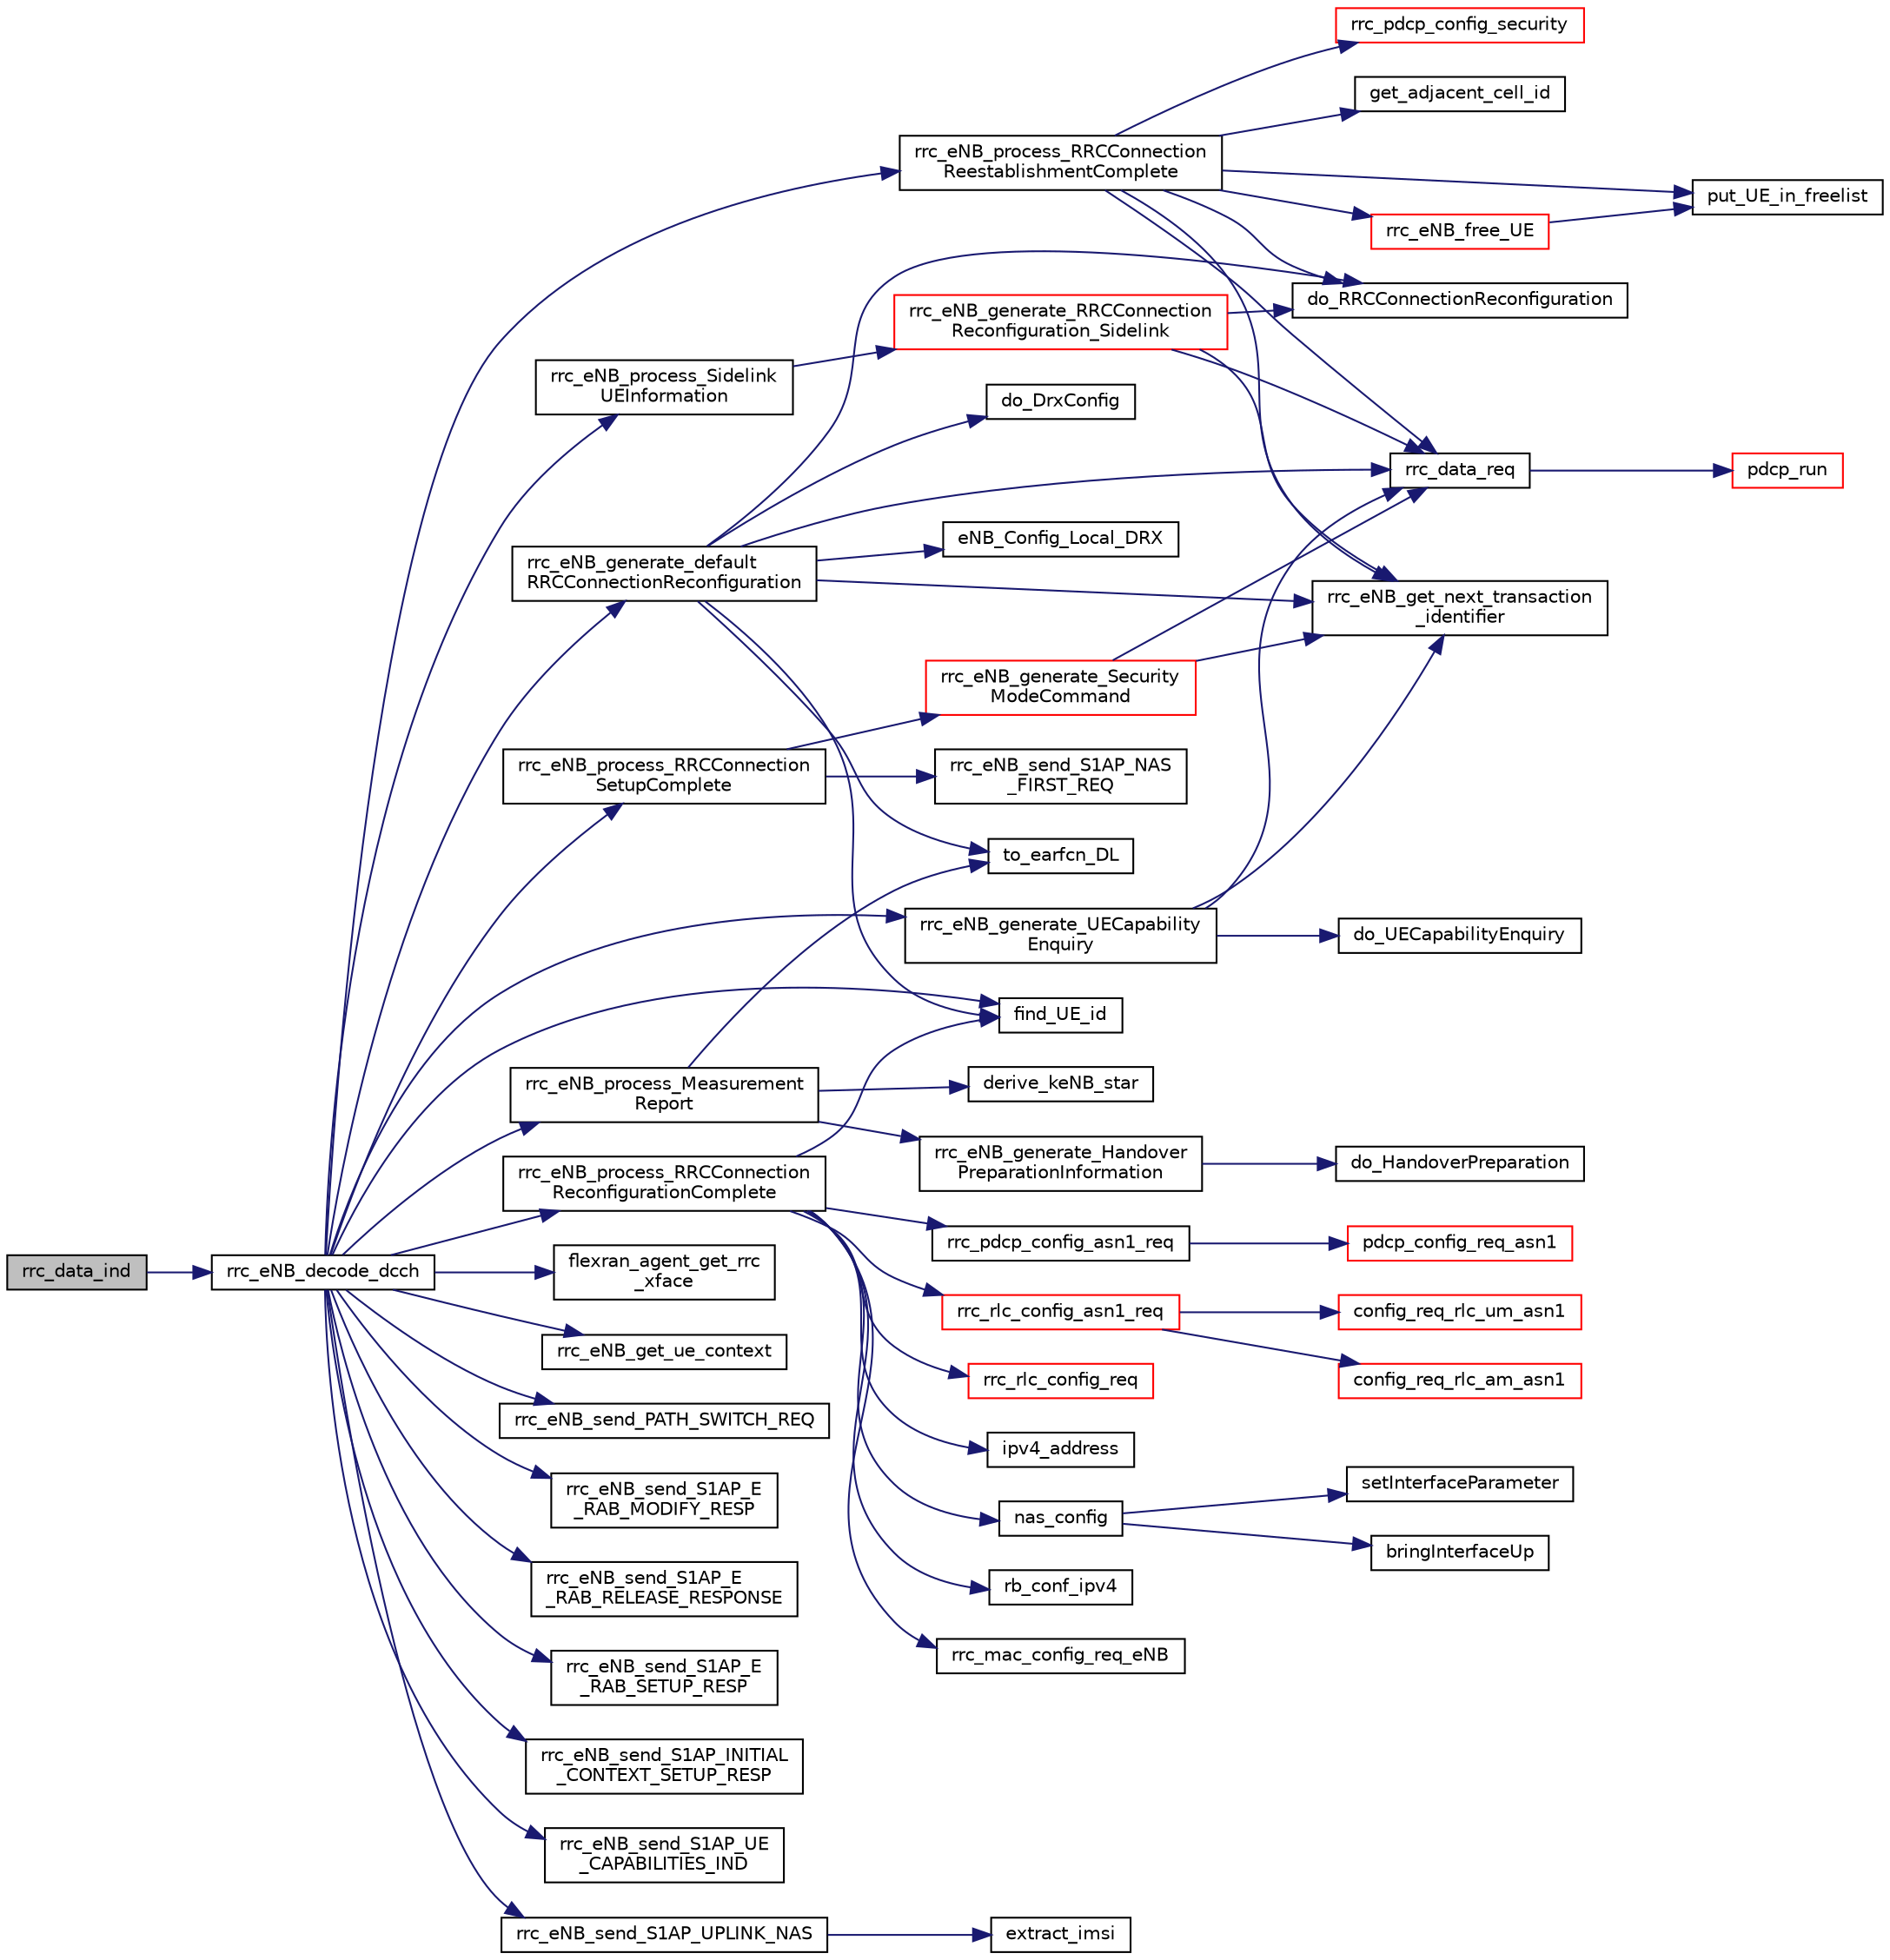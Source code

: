 digraph "rrc_data_ind"
{
 // LATEX_PDF_SIZE
  edge [fontname="Helvetica",fontsize="10",labelfontname="Helvetica",labelfontsize="10"];
  node [fontname="Helvetica",fontsize="10",shape=record];
  rankdir="LR";
  Node1 [label="rrc_data_ind",height=0.2,width=0.4,color="black", fillcolor="grey75", style="filled", fontcolor="black",tooltip=" "];
  Node1 -> Node2 [color="midnightblue",fontsize="10",style="solid",fontname="Helvetica"];
  Node2 [label="rrc_eNB_decode_dcch",height=0.2,width=0.4,color="black", fillcolor="white", style="filled",URL="$group____rrc.html#ga66d13b97ca325066ff5400bef7518059",tooltip="Entry routine to decode a UL-DCCH-Message. Invokes PER decoder and parses message."];
  Node2 -> Node3 [color="midnightblue",fontsize="10",style="solid",fontname="Helvetica"];
  Node3 [label="find_UE_id",height=0.2,width=0.4,color="black", fillcolor="white", style="filled",URL="$group____mac.html#ga35a30760cd6df3d2fcadef04c55d66ea",tooltip=" "];
  Node2 -> Node4 [color="midnightblue",fontsize="10",style="solid",fontname="Helvetica"];
  Node4 [label="flexran_agent_get_rrc\l_xface",height=0.2,width=0.4,color="black", fillcolor="white", style="filled",URL="$flexran__agent__rrc_8c.html#a81a4b61b62cbd82933fc5e20aed9bd08",tooltip=" "];
  Node2 -> Node5 [color="midnightblue",fontsize="10",style="solid",fontname="Helvetica"];
  Node5 [label="rrc_eNB_generate_default\lRRCConnectionReconfiguration",height=0.2,width=0.4,color="black", fillcolor="white", style="filled",URL="$group____rrc.html#ga67946553723a490fbe78c54ca17464f7",tooltip=" "];
  Node5 -> Node6 [color="midnightblue",fontsize="10",style="solid",fontname="Helvetica"];
  Node6 [label="do_DrxConfig",height=0.2,width=0.4,color="black", fillcolor="white", style="filled",URL="$asn1__msg_8c.html#aa43fb7297078f973e9dfd9d81de7b1e3",tooltip="Generate configuration structure for DRX_Config."];
  Node5 -> Node7 [color="midnightblue",fontsize="10",style="solid",fontname="Helvetica"];
  Node7 [label="do_RRCConnectionReconfiguration",height=0.2,width=0.4,color="black", fillcolor="white", style="filled",URL="$asn1__msg_8c.html#a8dca67993c8c23b1af1ee950213067b6",tooltip="Generate an RRCConnectionReconfiguration DL-DCCH-Message (eNB). This routine configures SRBToAddMod (..."];
  Node5 -> Node8 [color="midnightblue",fontsize="10",style="solid",fontname="Helvetica"];
  Node8 [label="eNB_Config_Local_DRX",height=0.2,width=0.4,color="black", fillcolor="white", style="filled",URL="$group____mac.html#ga443c985dd81a6753c871299e77d1474c",tooltip=" "];
  Node5 -> Node3 [color="midnightblue",fontsize="10",style="solid",fontname="Helvetica"];
  Node5 -> Node9 [color="midnightblue",fontsize="10",style="solid",fontname="Helvetica"];
  Node9 [label="rrc_data_req",height=0.2,width=0.4,color="black", fillcolor="white", style="filled",URL="$group____rrc.html#ga7a82225ee9edf7f022fcb9da999b3bf0",tooltip=" "];
  Node9 -> Node10 [color="midnightblue",fontsize="10",style="solid",fontname="Helvetica"];
  Node10 [label="pdcp_run",height=0.2,width=0.4,color="red", fillcolor="white", style="filled",URL="$group____pdcp.html#gaaf877f8fcf559b90eadcbcc2460ba0ef",tooltip="Runs PDCP entity to let it handle incoming/outgoing SDUs."];
  Node5 -> Node25 [color="midnightblue",fontsize="10",style="solid",fontname="Helvetica"];
  Node25 [label="rrc_eNB_get_next_transaction\l_identifier",height=0.2,width=0.4,color="black", fillcolor="white", style="filled",URL="$group____rrc.html#ga11196274fe93b427294f44875f4018f9",tooltip="Function to get the next transaction identifier."];
  Node5 -> Node26 [color="midnightblue",fontsize="10",style="solid",fontname="Helvetica"];
  Node26 [label="to_earfcn_DL",height=0.2,width=0.4,color="black", fillcolor="white", style="filled",URL="$rrc__eNB_8c.html#ac9220a0d6d7da8f2ee70f93aa42a5277",tooltip=" "];
  Node2 -> Node27 [color="midnightblue",fontsize="10",style="solid",fontname="Helvetica"];
  Node27 [label="rrc_eNB_generate_UECapability\lEnquiry",height=0.2,width=0.4,color="black", fillcolor="white", style="filled",URL="$group____rrc.html#ga9ad7a4d58b2015b8c134931c6b985477",tooltip=" "];
  Node27 -> Node28 [color="midnightblue",fontsize="10",style="solid",fontname="Helvetica"];
  Node28 [label="do_UECapabilityEnquiry",height=0.2,width=0.4,color="black", fillcolor="white", style="filled",URL="$asn1__msg_8c.html#aa49d6fc45b23706fea486a7c442f4d1e",tooltip=" "];
  Node27 -> Node9 [color="midnightblue",fontsize="10",style="solid",fontname="Helvetica"];
  Node27 -> Node25 [color="midnightblue",fontsize="10",style="solid",fontname="Helvetica"];
  Node2 -> Node29 [color="midnightblue",fontsize="10",style="solid",fontname="Helvetica"];
  Node29 [label="rrc_eNB_get_ue_context",height=0.2,width=0.4,color="black", fillcolor="white", style="filled",URL="$rrc__eNB__UE__context_8c.html#a746860031d13c8ab30390dc0e7685e9f",tooltip=" "];
  Node2 -> Node30 [color="midnightblue",fontsize="10",style="solid",fontname="Helvetica"];
  Node30 [label="rrc_eNB_process_Measurement\lReport",height=0.2,width=0.4,color="black", fillcolor="white", style="filled",URL="$group____rrc.html#gade1187547bca8bfe612fb725570ca3fe",tooltip=" "];
  Node30 -> Node31 [color="midnightblue",fontsize="10",style="solid",fontname="Helvetica"];
  Node31 [label="derive_keNB_star",height=0.2,width=0.4,color="black", fillcolor="white", style="filled",URL="$rrc__eNB_8c.html#aec1af281b22c2e3362f160e54ed55f9b",tooltip=" "];
  Node30 -> Node32 [color="midnightblue",fontsize="10",style="solid",fontname="Helvetica"];
  Node32 [label="rrc_eNB_generate_Handover\lPreparationInformation",height=0.2,width=0.4,color="black", fillcolor="white", style="filled",URL="$group____rrc.html#ga7ffb976969c1661e8915f9ff3d252bda",tooltip=" "];
  Node32 -> Node33 [color="midnightblue",fontsize="10",style="solid",fontname="Helvetica"];
  Node33 [label="do_HandoverPreparation",height=0.2,width=0.4,color="black", fillcolor="white", style="filled",URL="$asn1__msg_8c.html#aaf5bb5f4557aaa6f76dd167241b513c4",tooltip=" "];
  Node30 -> Node26 [color="midnightblue",fontsize="10",style="solid",fontname="Helvetica"];
  Node2 -> Node34 [color="midnightblue",fontsize="10",style="solid",fontname="Helvetica"];
  Node34 [label="rrc_eNB_process_RRCConnection\lReconfigurationComplete",height=0.2,width=0.4,color="black", fillcolor="white", style="filled",URL="$group____rrc.html#gacdd3ba288d9ebe21dd993a6536c62e87",tooltip="Process the RRCConnectionReconfigurationComplete based on information coming from UE."];
  Node34 -> Node3 [color="midnightblue",fontsize="10",style="solid",fontname="Helvetica"];
  Node34 -> Node35 [color="midnightblue",fontsize="10",style="solid",fontname="Helvetica"];
  Node35 [label="ipv4_address",height=0.2,width=0.4,color="black", fillcolor="white", style="filled",URL="$nas__config_8h.html#ab3395d5cf9f94c424d4a8a340fe30187",tooltip=" "];
  Node34 -> Node36 [color="midnightblue",fontsize="10",style="solid",fontname="Helvetica"];
  Node36 [label="nas_config",height=0.2,width=0.4,color="black", fillcolor="white", style="filled",URL="$nas__config_8c.html#a207b32fb79c4d143d370055cd440f200",tooltip=" "];
  Node36 -> Node37 [color="midnightblue",fontsize="10",style="solid",fontname="Helvetica"];
  Node37 [label="bringInterfaceUp",height=0.2,width=0.4,color="black", fillcolor="white", style="filled",URL="$nas__config_8c.html#a6617f68f80470eca149d875b10175145",tooltip=" "];
  Node36 -> Node38 [color="midnightblue",fontsize="10",style="solid",fontname="Helvetica"];
  Node38 [label="setInterfaceParameter",height=0.2,width=0.4,color="black", fillcolor="white", style="filled",URL="$nas__config_8c.html#aa4fc84d1d882eec687c51ce2ccd49064",tooltip="This function sets an genneric interface parameter (SIOCSIFADDR, SIOCSIFNETMASK, SIOCSIFBRDADDR,..."];
  Node34 -> Node39 [color="midnightblue",fontsize="10",style="solid",fontname="Helvetica"];
  Node39 [label="rb_conf_ipv4",height=0.2,width=0.4,color="black", fillcolor="white", style="filled",URL="$nas__config_8h.html#a01d9c9d2f030abf1914f0c617a3e7203",tooltip=" "];
  Node34 -> Node40 [color="midnightblue",fontsize="10",style="solid",fontname="Helvetica"];
  Node40 [label="rrc_mac_config_req_eNB",height=0.2,width=0.4,color="black", fillcolor="white", style="filled",URL="$group____mac.html#ga5055ec5da054819bc0c7556b3d687f9d",tooltip="RRC eNB Configuration primitive for PHY/MAC. Allows configuration of PHY/MAC resources based on Syste..."];
  Node34 -> Node41 [color="midnightblue",fontsize="10",style="solid",fontname="Helvetica"];
  Node41 [label="rrc_pdcp_config_asn1_req",height=0.2,width=0.4,color="black", fillcolor="white", style="filled",URL="$group____pdcp.html#ga3e65d0ecf9f1939cbefcffa4f3c05d3f",tooltip=" "];
  Node41 -> Node42 [color="midnightblue",fontsize="10",style="solid",fontname="Helvetica"];
  Node42 [label="pdcp_config_req_asn1",height=0.2,width=0.4,color="red", fillcolor="white", style="filled",URL="$pdcp_8c.html#a10a68f41de0b08f250cfc44ed0844d1e",tooltip=" "];
  Node34 -> Node46 [color="midnightblue",fontsize="10",style="solid",fontname="Helvetica"];
  Node46 [label="rrc_rlc_config_asn1_req",height=0.2,width=0.4,color="red", fillcolor="white", style="filled",URL="$group__em.html#ga7b0216172f78c506c62b8284e78abae6",tooltip=" "];
  Node46 -> Node47 [color="midnightblue",fontsize="10",style="solid",fontname="Helvetica"];
  Node47 [label="config_req_rlc_am_asn1",height=0.2,width=0.4,color="red", fillcolor="white", style="filled",URL="$group__em.html#ga17a0977a663faabfec698e2ea771446f",tooltip=" "];
  Node46 -> Node56 [color="midnightblue",fontsize="10",style="solid",fontname="Helvetica"];
  Node56 [label="config_req_rlc_um_asn1",height=0.2,width=0.4,color="red", fillcolor="white", style="filled",URL="$group__em.html#ga349cec326628344a3896ab66accdfeec",tooltip=" "];
  Node34 -> Node65 [color="midnightblue",fontsize="10",style="solid",fontname="Helvetica"];
  Node65 [label="rrc_rlc_config_req",height=0.2,width=0.4,color="red", fillcolor="white", style="filled",URL="$group__em.html#ga2f494a81a809addcf8dd3fd74998fd62",tooltip="Function for RRC to configure a Radio Bearer."];
  Node2 -> Node73 [color="midnightblue",fontsize="10",style="solid",fontname="Helvetica"];
  Node73 [label="rrc_eNB_process_RRCConnection\lReestablishmentComplete",height=0.2,width=0.4,color="black", fillcolor="white", style="filled",URL="$rrc__eNB_8c.html#a7b8039144f0bdf14e02e568c03acccf7",tooltip=" "];
  Node73 -> Node7 [color="midnightblue",fontsize="10",style="solid",fontname="Helvetica"];
  Node73 -> Node74 [color="midnightblue",fontsize="10",style="solid",fontname="Helvetica"];
  Node74 [label="get_adjacent_cell_id",height=0.2,width=0.4,color="black", fillcolor="white", style="filled",URL="$asn1__msg_8c.html#a33cf2c218e1987448b6cb32c5fbc33eb",tooltip=" "];
  Node73 -> Node75 [color="midnightblue",fontsize="10",style="solid",fontname="Helvetica"];
  Node75 [label="put_UE_in_freelist",height=0.2,width=0.4,color="black", fillcolor="white", style="filled",URL="$group____rrc.html#ga85bbf4bfcd095a2af54be19f6af58df5",tooltip=" "];
  Node73 -> Node9 [color="midnightblue",fontsize="10",style="solid",fontname="Helvetica"];
  Node73 -> Node76 [color="midnightblue",fontsize="10",style="solid",fontname="Helvetica"];
  Node76 [label="rrc_eNB_free_UE",height=0.2,width=0.4,color="red", fillcolor="white", style="filled",URL="$group____rrc.html#gab87d6440fe65a61888bcf1d215f0f5af",tooltip=" "];
  Node76 -> Node75 [color="midnightblue",fontsize="10",style="solid",fontname="Helvetica"];
  Node73 -> Node25 [color="midnightblue",fontsize="10",style="solid",fontname="Helvetica"];
  Node73 -> Node79 [color="midnightblue",fontsize="10",style="solid",fontname="Helvetica"];
  Node79 [label="rrc_pdcp_config_security",height=0.2,width=0.4,color="red", fillcolor="white", style="filled",URL="$rrc__eNB__S1AP_8c.html#a349fdcdbe23449cfff3368ef00503d8e",tooltip=" "];
  Node2 -> Node80 [color="midnightblue",fontsize="10",style="solid",fontname="Helvetica"];
  Node80 [label="rrc_eNB_process_RRCConnection\lSetupComplete",height=0.2,width=0.4,color="black", fillcolor="white", style="filled",URL="$group____rrc.html#gaf607ff9afd6d79768ad5c387ce3eac15",tooltip="Process the RRCConnectionSetupComplete based on information coming from UE."];
  Node80 -> Node81 [color="midnightblue",fontsize="10",style="solid",fontname="Helvetica"];
  Node81 [label="rrc_eNB_generate_Security\lModeCommand",height=0.2,width=0.4,color="red", fillcolor="white", style="filled",URL="$group____rrc.html#gab647ff866d9859899741a1e5b54393b7",tooltip=" "];
  Node81 -> Node9 [color="midnightblue",fontsize="10",style="solid",fontname="Helvetica"];
  Node81 -> Node25 [color="midnightblue",fontsize="10",style="solid",fontname="Helvetica"];
  Node80 -> Node83 [color="midnightblue",fontsize="10",style="solid",fontname="Helvetica"];
  Node83 [label="rrc_eNB_send_S1AP_NAS\l_FIRST_REQ",height=0.2,width=0.4,color="black", fillcolor="white", style="filled",URL="$rrc__eNB__S1AP_8c.html#a9b51d3151a04946c8bdee648e945d1c9",tooltip=" "];
  Node2 -> Node84 [color="midnightblue",fontsize="10",style="solid",fontname="Helvetica"];
  Node84 [label="rrc_eNB_process_Sidelink\lUEInformation",height=0.2,width=0.4,color="black", fillcolor="white", style="filled",URL="$group____rrc.html#gac9aa5085e82656aacc05018786c7dcb8",tooltip="process the received SidelinkUEInformation message at eNB"];
  Node84 -> Node85 [color="midnightblue",fontsize="10",style="solid",fontname="Helvetica"];
  Node85 [label="rrc_eNB_generate_RRCConnection\lReconfiguration_Sidelink",height=0.2,width=0.4,color="red", fillcolor="white", style="filled",URL="$group____rrc.html#gae893bcdb303e69e25cff0936068b3a6e",tooltip="Generate/decode the RRCConnectionReconfiguration for Sidelink at eNB."];
  Node85 -> Node7 [color="midnightblue",fontsize="10",style="solid",fontname="Helvetica"];
  Node85 -> Node9 [color="midnightblue",fontsize="10",style="solid",fontname="Helvetica"];
  Node85 -> Node25 [color="midnightblue",fontsize="10",style="solid",fontname="Helvetica"];
  Node2 -> Node88 [color="midnightblue",fontsize="10",style="solid",fontname="Helvetica"];
  Node88 [label="rrc_eNB_send_PATH_SWITCH_REQ",height=0.2,width=0.4,color="black", fillcolor="white", style="filled",URL="$rrc__eNB__S1AP_8c.html#a697e6328b8c17ca9d443b542d203fa80",tooltip=" "];
  Node2 -> Node89 [color="midnightblue",fontsize="10",style="solid",fontname="Helvetica"];
  Node89 [label="rrc_eNB_send_S1AP_E\l_RAB_MODIFY_RESP",height=0.2,width=0.4,color="black", fillcolor="white", style="filled",URL="$rrc__eNB__S1AP_8c.html#a04b1e70a711412e1314b02f0754d8047",tooltip="send a S1AP dedicated E_RAB modify response"];
  Node2 -> Node90 [color="midnightblue",fontsize="10",style="solid",fontname="Helvetica"];
  Node90 [label="rrc_eNB_send_S1AP_E\l_RAB_RELEASE_RESPONSE",height=0.2,width=0.4,color="black", fillcolor="white", style="filled",URL="$rrc__eNB__S1AP_8c.html#a08724f18cdd3431cb347c284a4ead94f",tooltip="send a S1AP dedicated E_RAB release response"];
  Node2 -> Node91 [color="midnightblue",fontsize="10",style="solid",fontname="Helvetica"];
  Node91 [label="rrc_eNB_send_S1AP_E\l_RAB_SETUP_RESP",height=0.2,width=0.4,color="black", fillcolor="white", style="filled",URL="$rrc__eNB__S1AP_8c.html#a2e0d8af441e1a2246cd0da69bd415f2e",tooltip="send a S1AP dedicated E_RAB setup response"];
  Node2 -> Node92 [color="midnightblue",fontsize="10",style="solid",fontname="Helvetica"];
  Node92 [label="rrc_eNB_send_S1AP_INITIAL\l_CONTEXT_SETUP_RESP",height=0.2,width=0.4,color="black", fillcolor="white", style="filled",URL="$rrc__eNB__S1AP_8c.html#a743dfbb771d72826ffd6c9b73354baf1",tooltip=" "];
  Node2 -> Node93 [color="midnightblue",fontsize="10",style="solid",fontname="Helvetica"];
  Node93 [label="rrc_eNB_send_S1AP_UE\l_CAPABILITIES_IND",height=0.2,width=0.4,color="black", fillcolor="white", style="filled",URL="$rrc__eNB__S1AP_8c.html#a752630df0497d9ea6166469647555986",tooltip=" "];
  Node2 -> Node94 [color="midnightblue",fontsize="10",style="solid",fontname="Helvetica"];
  Node94 [label="rrc_eNB_send_S1AP_UPLINK_NAS",height=0.2,width=0.4,color="black", fillcolor="white", style="filled",URL="$rrc__eNB__S1AP_8c.html#a3d5ce70a7c6b8c2219ba0d182d3ec058",tooltip=" "];
  Node94 -> Node95 [color="midnightblue",fontsize="10",style="solid",fontname="Helvetica"];
  Node95 [label="extract_imsi",height=0.2,width=0.4,color="black", fillcolor="white", style="filled",URL="$rrc__eNB__S1AP_8c.html#aab91b22e4d3ee9c5f3e6d632c48d691e",tooltip=" "];
}
